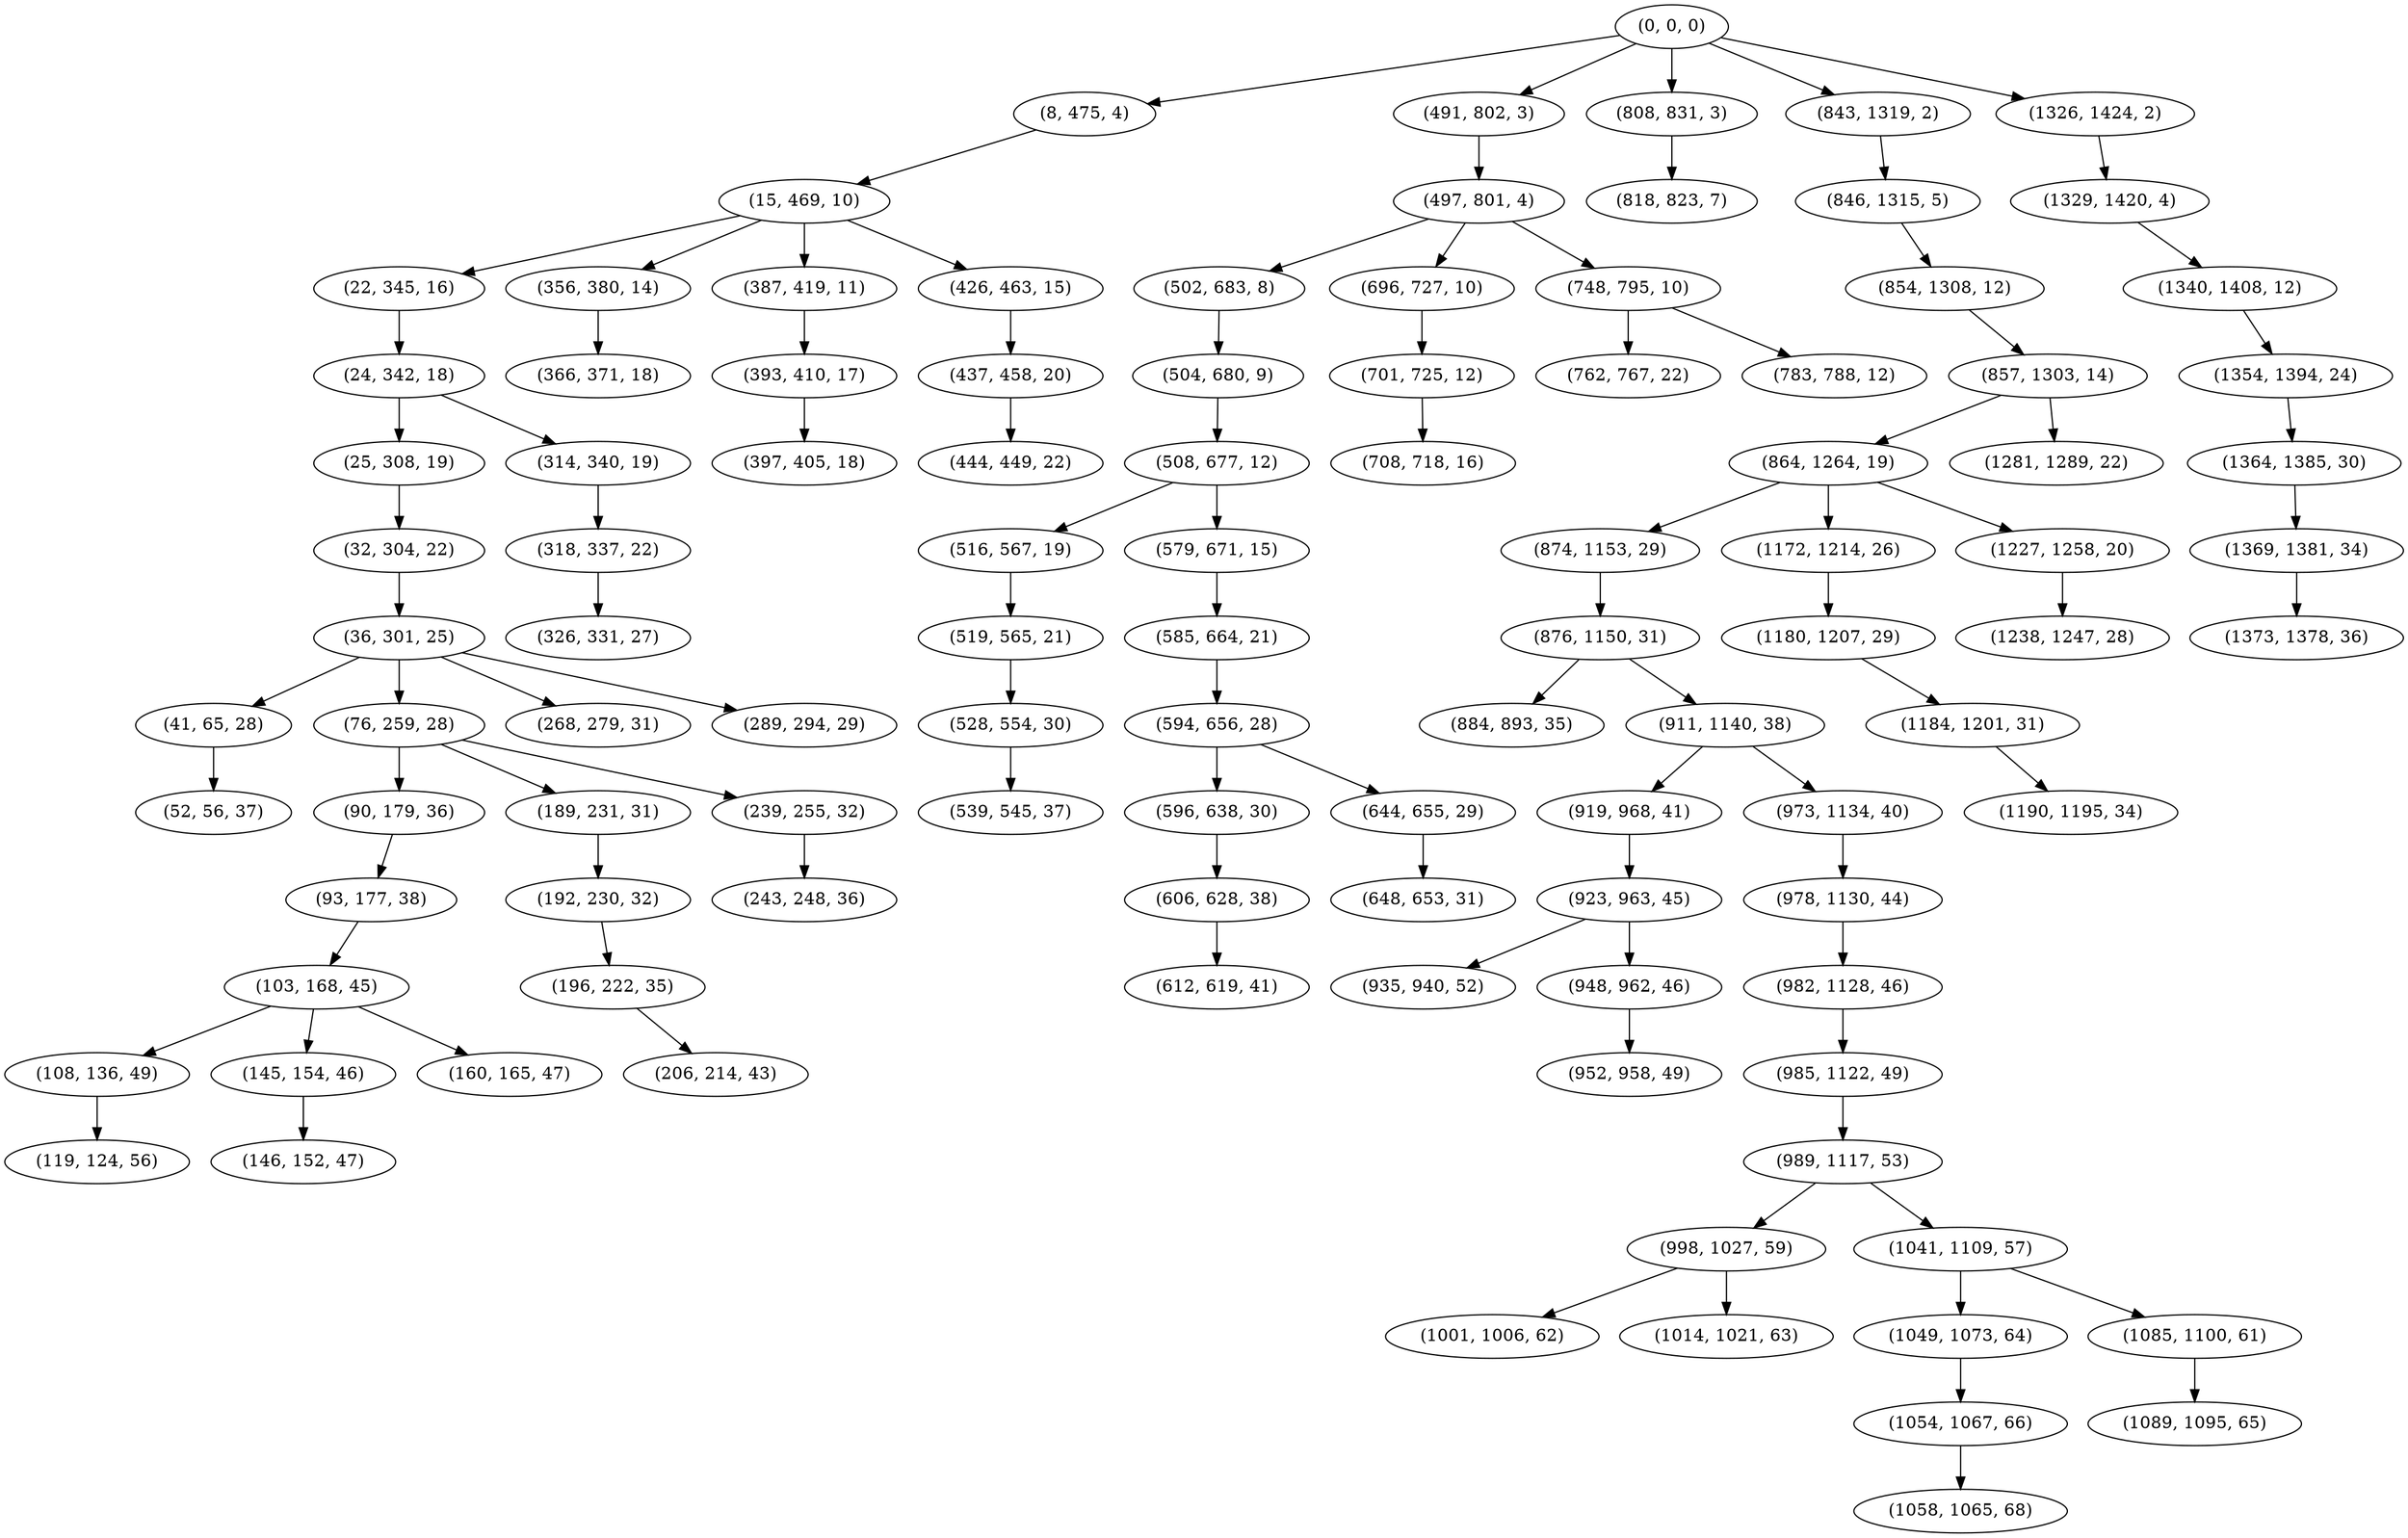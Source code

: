 digraph tree {
    "(0, 0, 0)";
    "(8, 475, 4)";
    "(15, 469, 10)";
    "(22, 345, 16)";
    "(24, 342, 18)";
    "(25, 308, 19)";
    "(32, 304, 22)";
    "(36, 301, 25)";
    "(41, 65, 28)";
    "(52, 56, 37)";
    "(76, 259, 28)";
    "(90, 179, 36)";
    "(93, 177, 38)";
    "(103, 168, 45)";
    "(108, 136, 49)";
    "(119, 124, 56)";
    "(145, 154, 46)";
    "(146, 152, 47)";
    "(160, 165, 47)";
    "(189, 231, 31)";
    "(192, 230, 32)";
    "(196, 222, 35)";
    "(206, 214, 43)";
    "(239, 255, 32)";
    "(243, 248, 36)";
    "(268, 279, 31)";
    "(289, 294, 29)";
    "(314, 340, 19)";
    "(318, 337, 22)";
    "(326, 331, 27)";
    "(356, 380, 14)";
    "(366, 371, 18)";
    "(387, 419, 11)";
    "(393, 410, 17)";
    "(397, 405, 18)";
    "(426, 463, 15)";
    "(437, 458, 20)";
    "(444, 449, 22)";
    "(491, 802, 3)";
    "(497, 801, 4)";
    "(502, 683, 8)";
    "(504, 680, 9)";
    "(508, 677, 12)";
    "(516, 567, 19)";
    "(519, 565, 21)";
    "(528, 554, 30)";
    "(539, 545, 37)";
    "(579, 671, 15)";
    "(585, 664, 21)";
    "(594, 656, 28)";
    "(596, 638, 30)";
    "(606, 628, 38)";
    "(612, 619, 41)";
    "(644, 655, 29)";
    "(648, 653, 31)";
    "(696, 727, 10)";
    "(701, 725, 12)";
    "(708, 718, 16)";
    "(748, 795, 10)";
    "(762, 767, 22)";
    "(783, 788, 12)";
    "(808, 831, 3)";
    "(818, 823, 7)";
    "(843, 1319, 2)";
    "(846, 1315, 5)";
    "(854, 1308, 12)";
    "(857, 1303, 14)";
    "(864, 1264, 19)";
    "(874, 1153, 29)";
    "(876, 1150, 31)";
    "(884, 893, 35)";
    "(911, 1140, 38)";
    "(919, 968, 41)";
    "(923, 963, 45)";
    "(935, 940, 52)";
    "(948, 962, 46)";
    "(952, 958, 49)";
    "(973, 1134, 40)";
    "(978, 1130, 44)";
    "(982, 1128, 46)";
    "(985, 1122, 49)";
    "(989, 1117, 53)";
    "(998, 1027, 59)";
    "(1001, 1006, 62)";
    "(1014, 1021, 63)";
    "(1041, 1109, 57)";
    "(1049, 1073, 64)";
    "(1054, 1067, 66)";
    "(1058, 1065, 68)";
    "(1085, 1100, 61)";
    "(1089, 1095, 65)";
    "(1172, 1214, 26)";
    "(1180, 1207, 29)";
    "(1184, 1201, 31)";
    "(1190, 1195, 34)";
    "(1227, 1258, 20)";
    "(1238, 1247, 28)";
    "(1281, 1289, 22)";
    "(1326, 1424, 2)";
    "(1329, 1420, 4)";
    "(1340, 1408, 12)";
    "(1354, 1394, 24)";
    "(1364, 1385, 30)";
    "(1369, 1381, 34)";
    "(1373, 1378, 36)";
    "(0, 0, 0)" -> "(8, 475, 4)";
    "(0, 0, 0)" -> "(491, 802, 3)";
    "(0, 0, 0)" -> "(808, 831, 3)";
    "(0, 0, 0)" -> "(843, 1319, 2)";
    "(0, 0, 0)" -> "(1326, 1424, 2)";
    "(8, 475, 4)" -> "(15, 469, 10)";
    "(15, 469, 10)" -> "(22, 345, 16)";
    "(15, 469, 10)" -> "(356, 380, 14)";
    "(15, 469, 10)" -> "(387, 419, 11)";
    "(15, 469, 10)" -> "(426, 463, 15)";
    "(22, 345, 16)" -> "(24, 342, 18)";
    "(24, 342, 18)" -> "(25, 308, 19)";
    "(24, 342, 18)" -> "(314, 340, 19)";
    "(25, 308, 19)" -> "(32, 304, 22)";
    "(32, 304, 22)" -> "(36, 301, 25)";
    "(36, 301, 25)" -> "(41, 65, 28)";
    "(36, 301, 25)" -> "(76, 259, 28)";
    "(36, 301, 25)" -> "(268, 279, 31)";
    "(36, 301, 25)" -> "(289, 294, 29)";
    "(41, 65, 28)" -> "(52, 56, 37)";
    "(76, 259, 28)" -> "(90, 179, 36)";
    "(76, 259, 28)" -> "(189, 231, 31)";
    "(76, 259, 28)" -> "(239, 255, 32)";
    "(90, 179, 36)" -> "(93, 177, 38)";
    "(93, 177, 38)" -> "(103, 168, 45)";
    "(103, 168, 45)" -> "(108, 136, 49)";
    "(103, 168, 45)" -> "(145, 154, 46)";
    "(103, 168, 45)" -> "(160, 165, 47)";
    "(108, 136, 49)" -> "(119, 124, 56)";
    "(145, 154, 46)" -> "(146, 152, 47)";
    "(189, 231, 31)" -> "(192, 230, 32)";
    "(192, 230, 32)" -> "(196, 222, 35)";
    "(196, 222, 35)" -> "(206, 214, 43)";
    "(239, 255, 32)" -> "(243, 248, 36)";
    "(314, 340, 19)" -> "(318, 337, 22)";
    "(318, 337, 22)" -> "(326, 331, 27)";
    "(356, 380, 14)" -> "(366, 371, 18)";
    "(387, 419, 11)" -> "(393, 410, 17)";
    "(393, 410, 17)" -> "(397, 405, 18)";
    "(426, 463, 15)" -> "(437, 458, 20)";
    "(437, 458, 20)" -> "(444, 449, 22)";
    "(491, 802, 3)" -> "(497, 801, 4)";
    "(497, 801, 4)" -> "(502, 683, 8)";
    "(497, 801, 4)" -> "(696, 727, 10)";
    "(497, 801, 4)" -> "(748, 795, 10)";
    "(502, 683, 8)" -> "(504, 680, 9)";
    "(504, 680, 9)" -> "(508, 677, 12)";
    "(508, 677, 12)" -> "(516, 567, 19)";
    "(508, 677, 12)" -> "(579, 671, 15)";
    "(516, 567, 19)" -> "(519, 565, 21)";
    "(519, 565, 21)" -> "(528, 554, 30)";
    "(528, 554, 30)" -> "(539, 545, 37)";
    "(579, 671, 15)" -> "(585, 664, 21)";
    "(585, 664, 21)" -> "(594, 656, 28)";
    "(594, 656, 28)" -> "(596, 638, 30)";
    "(594, 656, 28)" -> "(644, 655, 29)";
    "(596, 638, 30)" -> "(606, 628, 38)";
    "(606, 628, 38)" -> "(612, 619, 41)";
    "(644, 655, 29)" -> "(648, 653, 31)";
    "(696, 727, 10)" -> "(701, 725, 12)";
    "(701, 725, 12)" -> "(708, 718, 16)";
    "(748, 795, 10)" -> "(762, 767, 22)";
    "(748, 795, 10)" -> "(783, 788, 12)";
    "(808, 831, 3)" -> "(818, 823, 7)";
    "(843, 1319, 2)" -> "(846, 1315, 5)";
    "(846, 1315, 5)" -> "(854, 1308, 12)";
    "(854, 1308, 12)" -> "(857, 1303, 14)";
    "(857, 1303, 14)" -> "(864, 1264, 19)";
    "(857, 1303, 14)" -> "(1281, 1289, 22)";
    "(864, 1264, 19)" -> "(874, 1153, 29)";
    "(864, 1264, 19)" -> "(1172, 1214, 26)";
    "(864, 1264, 19)" -> "(1227, 1258, 20)";
    "(874, 1153, 29)" -> "(876, 1150, 31)";
    "(876, 1150, 31)" -> "(884, 893, 35)";
    "(876, 1150, 31)" -> "(911, 1140, 38)";
    "(911, 1140, 38)" -> "(919, 968, 41)";
    "(911, 1140, 38)" -> "(973, 1134, 40)";
    "(919, 968, 41)" -> "(923, 963, 45)";
    "(923, 963, 45)" -> "(935, 940, 52)";
    "(923, 963, 45)" -> "(948, 962, 46)";
    "(948, 962, 46)" -> "(952, 958, 49)";
    "(973, 1134, 40)" -> "(978, 1130, 44)";
    "(978, 1130, 44)" -> "(982, 1128, 46)";
    "(982, 1128, 46)" -> "(985, 1122, 49)";
    "(985, 1122, 49)" -> "(989, 1117, 53)";
    "(989, 1117, 53)" -> "(998, 1027, 59)";
    "(989, 1117, 53)" -> "(1041, 1109, 57)";
    "(998, 1027, 59)" -> "(1001, 1006, 62)";
    "(998, 1027, 59)" -> "(1014, 1021, 63)";
    "(1041, 1109, 57)" -> "(1049, 1073, 64)";
    "(1041, 1109, 57)" -> "(1085, 1100, 61)";
    "(1049, 1073, 64)" -> "(1054, 1067, 66)";
    "(1054, 1067, 66)" -> "(1058, 1065, 68)";
    "(1085, 1100, 61)" -> "(1089, 1095, 65)";
    "(1172, 1214, 26)" -> "(1180, 1207, 29)";
    "(1180, 1207, 29)" -> "(1184, 1201, 31)";
    "(1184, 1201, 31)" -> "(1190, 1195, 34)";
    "(1227, 1258, 20)" -> "(1238, 1247, 28)";
    "(1326, 1424, 2)" -> "(1329, 1420, 4)";
    "(1329, 1420, 4)" -> "(1340, 1408, 12)";
    "(1340, 1408, 12)" -> "(1354, 1394, 24)";
    "(1354, 1394, 24)" -> "(1364, 1385, 30)";
    "(1364, 1385, 30)" -> "(1369, 1381, 34)";
    "(1369, 1381, 34)" -> "(1373, 1378, 36)";
}
